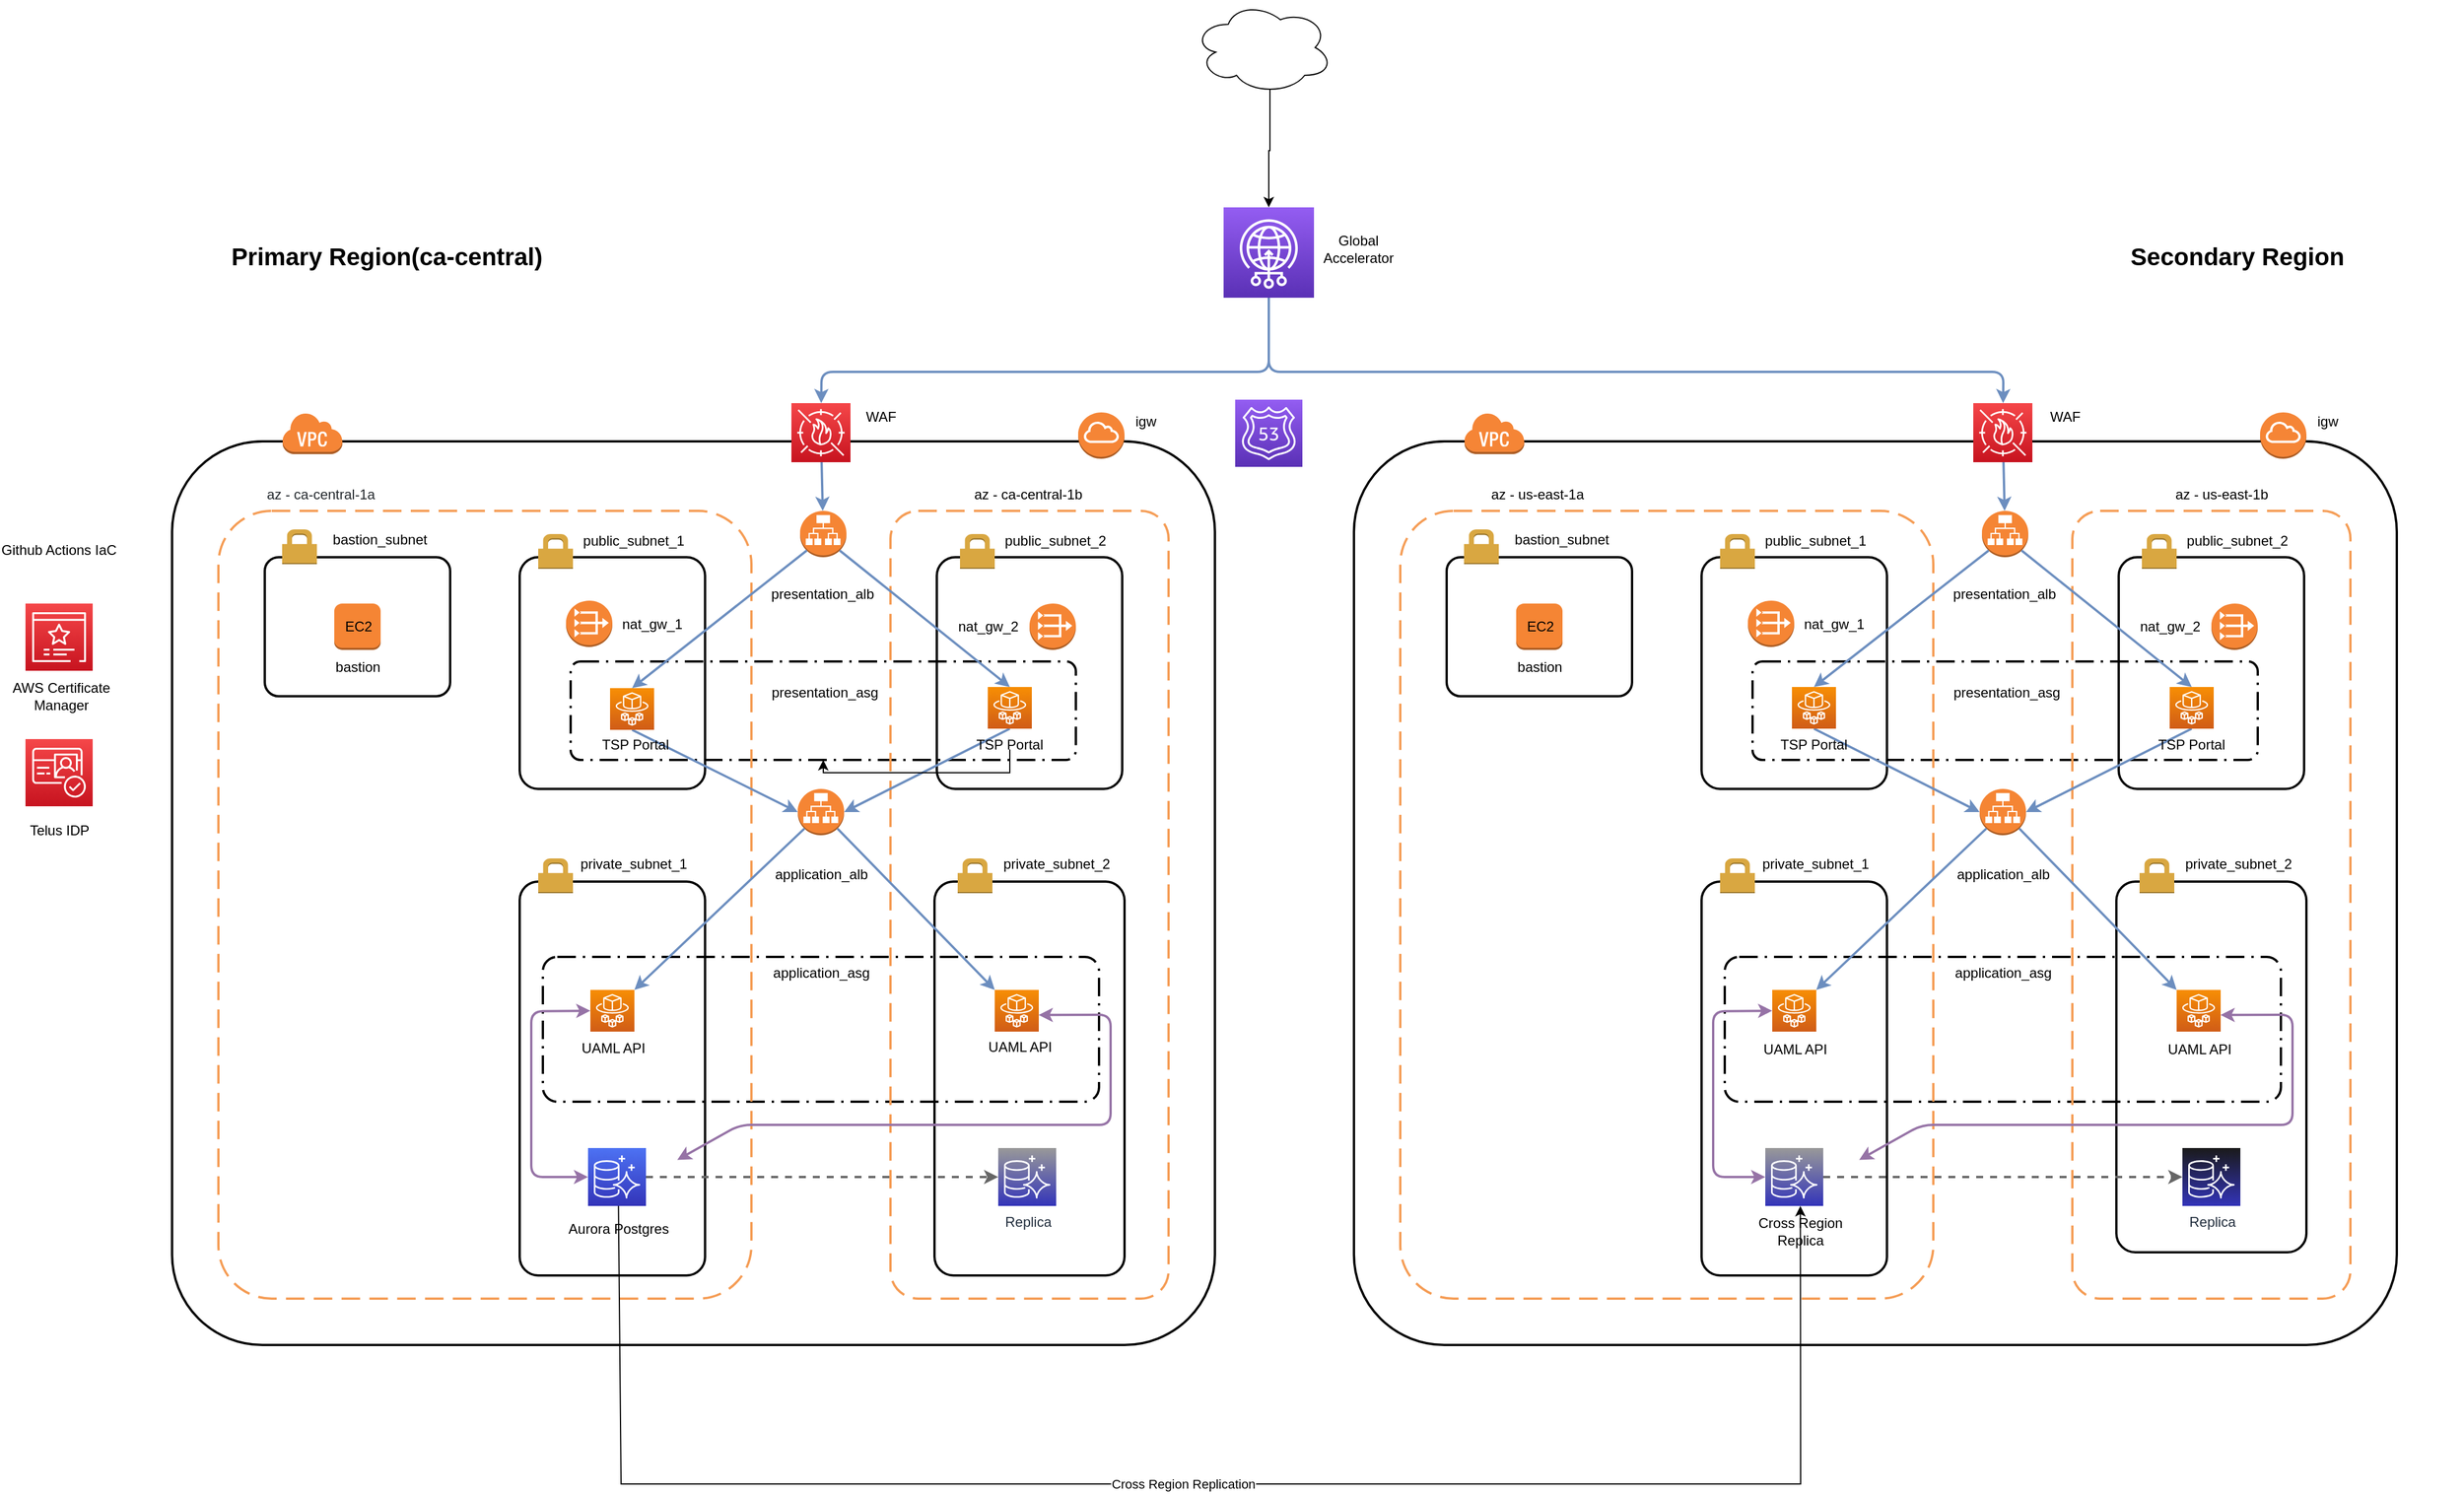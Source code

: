 <mxfile version="21.4.0" type="github">
  <diagram name="Page-1" id="gf-BKuZjwV0Vpxad8Ld4">
    <mxGraphModel dx="1448" dy="1549" grid="1" gridSize="10" guides="1" tooltips="1" connect="1" arrows="1" fold="1" page="1" pageScale="1" pageWidth="1169" pageHeight="827" math="0" shadow="0">
      <root>
        <mxCell id="0" />
        <mxCell id="1" parent="0" />
        <mxCell id="ibBu3tWBld4mr-qCmF8P-2" value="" style="rounded=1;arcSize=10;dashed=0;fillColor=none;gradientColor=none;strokeWidth=2;" parent="1" vertex="1">
          <mxGeometry x="292.5" y="340" width="900" height="780" as="geometry" />
        </mxCell>
        <mxCell id="ibBu3tWBld4mr-qCmF8P-3" value="" style="rounded=1;arcSize=10;dashed=1;fillColor=none;gradientColor=none;dashPattern=8 3 1 3;strokeWidth=2;" parent="1" vertex="1">
          <mxGeometry x="612.5" y="785" width="480" height="125" as="geometry" />
        </mxCell>
        <mxCell id="ibBu3tWBld4mr-qCmF8P-4" value="" style="rounded=1;arcSize=10;dashed=1;fillColor=none;gradientColor=none;dashPattern=8 3 1 3;strokeWidth=2;" parent="1" vertex="1">
          <mxGeometry x="636.5" y="530" width="436" height="85" as="geometry" />
        </mxCell>
        <mxCell id="ibBu3tWBld4mr-qCmF8P-5" value="" style="rounded=1;arcSize=10;dashed=1;strokeColor=#F59D56;fillColor=none;gradientColor=none;dashPattern=8 4;strokeWidth=2;" parent="1" vertex="1">
          <mxGeometry x="332.5" y="400" width="460" height="680" as="geometry" />
        </mxCell>
        <mxCell id="ibBu3tWBld4mr-qCmF8P-6" value="" style="rounded=1;arcSize=10;dashed=0;fillColor=none;gradientColor=none;strokeWidth=2;" parent="1" vertex="1">
          <mxGeometry x="592.5" y="440" width="160" height="200" as="geometry" />
        </mxCell>
        <mxCell id="ibBu3tWBld4mr-qCmF8P-7" value="" style="outlineConnect=0;dashed=0;verticalLabelPosition=bottom;verticalAlign=top;align=center;html=1;shape=mxgraph.aws3.internet_gateway;fillColor=#F58536;gradientColor=none;" parent="1" vertex="1">
          <mxGeometry x="1074.5" y="315" width="40" height="40" as="geometry" />
        </mxCell>
        <mxCell id="ibBu3tWBld4mr-qCmF8P-8" value="" style="outlineConnect=0;dashed=0;verticalLabelPosition=bottom;verticalAlign=top;align=center;html=1;shape=mxgraph.aws3.vpc_nat_gateway;fillColor=#F58534;gradientColor=none;" parent="1" vertex="1">
          <mxGeometry x="632.5" y="477.5" width="40" height="40" as="geometry" />
        </mxCell>
        <mxCell id="ibBu3tWBld4mr-qCmF8P-9" value="" style="dashed=0;html=1;shape=mxgraph.aws3.virtual_private_cloud;fillColor=#F58536;gradientColor=none;dashed=0;" parent="1" vertex="1">
          <mxGeometry x="387.5" y="315" width="52" height="36" as="geometry" />
        </mxCell>
        <mxCell id="ibBu3tWBld4mr-qCmF8P-10" value="" style="rounded=1;arcSize=10;dashed=1;strokeColor=#F59D56;fillColor=none;gradientColor=none;dashPattern=8 4;strokeWidth=2;" parent="1" vertex="1">
          <mxGeometry x="912.5" y="400" width="240" height="680" as="geometry" />
        </mxCell>
        <mxCell id="ibBu3tWBld4mr-qCmF8P-11" value="" style="dashed=0;html=1;shape=mxgraph.aws3.permissions;fillColor=#D9A741;gradientColor=none;dashed=0;" parent="1" vertex="1">
          <mxGeometry x="608.5" y="420" width="30" height="30" as="geometry" />
        </mxCell>
        <mxCell id="ibBu3tWBld4mr-qCmF8P-12" value="" style="rounded=1;arcSize=10;dashed=0;fillColor=none;gradientColor=none;strokeWidth=2;" parent="1" vertex="1">
          <mxGeometry x="952.5" y="440" width="160" height="200" as="geometry" />
        </mxCell>
        <mxCell id="ibBu3tWBld4mr-qCmF8P-13" value="" style="dashed=0;html=1;shape=mxgraph.aws3.permissions;fillColor=#D9A741;gradientColor=none;dashed=0;" parent="1" vertex="1">
          <mxGeometry x="972.5" y="420" width="30" height="30" as="geometry" />
        </mxCell>
        <mxCell id="ibBu3tWBld4mr-qCmF8P-14" value="" style="rounded=1;arcSize=10;dashed=0;fillColor=none;gradientColor=none;strokeWidth=2;" parent="1" vertex="1">
          <mxGeometry x="592.5" y="720" width="160" height="340" as="geometry" />
        </mxCell>
        <mxCell id="ibBu3tWBld4mr-qCmF8P-15" value="" style="dashed=0;html=1;shape=mxgraph.aws3.permissions;fillColor=#D9A741;gradientColor=none;dashed=0;" parent="1" vertex="1">
          <mxGeometry x="608.5" y="700" width="30" height="30" as="geometry" />
        </mxCell>
        <mxCell id="ibBu3tWBld4mr-qCmF8P-16" value="" style="rounded=1;arcSize=10;dashed=0;fillColor=none;gradientColor=none;strokeWidth=2;" parent="1" vertex="1">
          <mxGeometry x="950.5" y="720" width="164" height="340" as="geometry" />
        </mxCell>
        <mxCell id="ibBu3tWBld4mr-qCmF8P-17" value="" style="dashed=0;html=1;shape=mxgraph.aws3.permissions;fillColor=#D9A741;gradientColor=none;dashed=0;" parent="1" vertex="1">
          <mxGeometry x="970.5" y="700" width="30" height="30" as="geometry" />
        </mxCell>
        <mxCell id="ibBu3tWBld4mr-qCmF8P-18" value="" style="outlineConnect=0;dashed=0;verticalLabelPosition=bottom;verticalAlign=top;align=center;html=1;shape=mxgraph.aws3.vpc_nat_gateway;fillColor=#F58534;gradientColor=none;" parent="1" vertex="1">
          <mxGeometry x="1032.5" y="480" width="40" height="40" as="geometry" />
        </mxCell>
        <mxCell id="ibBu3tWBld4mr-qCmF8P-21" value="" style="outlineConnect=0;dashed=0;verticalLabelPosition=bottom;verticalAlign=top;align=center;html=1;shape=mxgraph.aws3.application_load_balancer;fillColor=#F58534;gradientColor=none;" parent="1" vertex="1">
          <mxGeometry x="834.5" y="400" width="40" height="40" as="geometry" />
        </mxCell>
        <mxCell id="ibBu3tWBld4mr-qCmF8P-22" value="" style="outlineConnect=0;dashed=0;verticalLabelPosition=bottom;verticalAlign=top;align=center;html=1;shape=mxgraph.aws3.application_load_balancer;fillColor=#F58534;gradientColor=none;" parent="1" vertex="1">
          <mxGeometry x="832.5" y="640" width="40" height="40" as="geometry" />
        </mxCell>
        <mxCell id="ibBu3tWBld4mr-qCmF8P-23" value="" style="endArrow=classic;html=1;exitX=0.145;exitY=0.855;exitDx=0;exitDy=0;exitPerimeter=0;strokeWidth=2;fillColor=#dae8fc;strokeColor=#6c8ebf;entryX=0.5;entryY=0;entryDx=0;entryDy=0;entryPerimeter=0;" parent="1" source="ibBu3tWBld4mr-qCmF8P-21" edge="1" target="ibBu3tWBld4mr-qCmF8P-76">
          <mxGeometry width="50" height="50" relative="1" as="geometry">
            <mxPoint x="832.5" y="500" as="sourcePoint" />
            <mxPoint x="692.5" y="560" as="targetPoint" />
          </mxGeometry>
        </mxCell>
        <mxCell id="ibBu3tWBld4mr-qCmF8P-24" value="" style="endArrow=classic;html=1;exitX=0.855;exitY=0.855;exitDx=0;exitDy=0;exitPerimeter=0;entryX=0.5;entryY=0;entryDx=0;entryDy=0;entryPerimeter=0;strokeWidth=2;fillColor=#dae8fc;strokeColor=#6c8ebf;" parent="1" source="ibBu3tWBld4mr-qCmF8P-21" edge="1" target="ibBu3tWBld4mr-qCmF8P-78">
          <mxGeometry width="50" height="50" relative="1" as="geometry">
            <mxPoint x="822.5" y="530" as="sourcePoint" />
            <mxPoint x="1012.5" y="560" as="targetPoint" />
          </mxGeometry>
        </mxCell>
        <mxCell id="ibBu3tWBld4mr-qCmF8P-25" value="" style="endArrow=classic;html=1;exitX=0.145;exitY=0.855;exitDx=0;exitDy=0;exitPerimeter=0;entryX=1;entryY=0;entryDx=0;entryDy=0;strokeWidth=2;fillColor=#dae8fc;strokeColor=#6c8ebf;entryPerimeter=0;" parent="1" source="ibBu3tWBld4mr-qCmF8P-22" target="ibBu3tWBld4mr-qCmF8P-66" edge="1">
          <mxGeometry width="50" height="50" relative="1" as="geometry">
            <mxPoint x="522.5" y="1110" as="sourcePoint" />
            <mxPoint x="681.5" y="822" as="targetPoint" />
          </mxGeometry>
        </mxCell>
        <mxCell id="ibBu3tWBld4mr-qCmF8P-26" value="" style="endArrow=classic;html=1;exitX=0.855;exitY=0.855;exitDx=0;exitDy=0;exitPerimeter=0;entryX=0;entryY=0;entryDx=0;entryDy=0;entryPerimeter=0;strokeWidth=2;fillColor=#dae8fc;strokeColor=#6c8ebf;" parent="1" source="ibBu3tWBld4mr-qCmF8P-22" target="ibBu3tWBld4mr-qCmF8P-69" edge="1">
          <mxGeometry width="50" height="50" relative="1" as="geometry">
            <mxPoint x="822.5" y="760" as="sourcePoint" />
            <mxPoint x="1020.5" y="824.5" as="targetPoint" />
          </mxGeometry>
        </mxCell>
        <mxCell id="ibBu3tWBld4mr-qCmF8P-27" value="" style="endArrow=classic;html=1;strokeWidth=2;fillColor=#dae8fc;strokeColor=#6c8ebf;" parent="1" source="NAflZjk8BzPBNZpsXSza-2" target="ibBu3tWBld4mr-qCmF8P-21" edge="1">
          <mxGeometry width="50" height="50" relative="1" as="geometry">
            <mxPoint x="854.5" y="310" as="sourcePoint" />
            <mxPoint x="572.5" y="1060" as="targetPoint" />
          </mxGeometry>
        </mxCell>
        <mxCell id="A2ULi18Q9b9GqN2XgIJL-15" style="edgeStyle=orthogonalEdgeStyle;rounded=0;orthogonalLoop=1;jettySize=auto;html=1;exitX=0.55;exitY=0.95;exitDx=0;exitDy=0;exitPerimeter=0;entryX=0.5;entryY=0;entryDx=0;entryDy=0;entryPerimeter=0;" parent="1" source="ibBu3tWBld4mr-qCmF8P-28" target="A2ULi18Q9b9GqN2XgIJL-12" edge="1">
          <mxGeometry relative="1" as="geometry" />
        </mxCell>
        <mxCell id="ibBu3tWBld4mr-qCmF8P-28" value="" style="ellipse;shape=cloud;whiteSpace=wrap;html=1;" parent="1" vertex="1">
          <mxGeometry x="1174" y="-40" width="120" height="80" as="geometry" />
        </mxCell>
        <mxCell id="ibBu3tWBld4mr-qCmF8P-29" value="" style="endArrow=classic;html=1;strokeWidth=2;exitX=0.5;exitY=1;exitDx=0;exitDy=0;exitPerimeter=0;entryX=0;entryY=0.5;entryDx=0;entryDy=0;entryPerimeter=0;fillColor=#dae8fc;strokeColor=#6c8ebf;" parent="1" target="ibBu3tWBld4mr-qCmF8P-22" edge="1" source="ibBu3tWBld4mr-qCmF8P-76">
          <mxGeometry width="50" height="50" relative="1" as="geometry">
            <mxPoint x="692.5" y="600" as="sourcePoint" />
            <mxPoint x="692.5" y="650" as="targetPoint" />
          </mxGeometry>
        </mxCell>
        <mxCell id="ibBu3tWBld4mr-qCmF8P-30" value="" style="endArrow=classic;html=1;strokeWidth=2;exitX=0.5;exitY=1;exitDx=0;exitDy=0;exitPerimeter=0;entryX=1;entryY=0.5;entryDx=0;entryDy=0;entryPerimeter=0;fillColor=#dae8fc;strokeColor=#6c8ebf;" parent="1" target="ibBu3tWBld4mr-qCmF8P-22" edge="1" source="ibBu3tWBld4mr-qCmF8P-78">
          <mxGeometry width="50" height="50" relative="1" as="geometry">
            <mxPoint x="1012.5" y="600" as="sourcePoint" />
            <mxPoint x="1002.5" y="650" as="targetPoint" />
          </mxGeometry>
        </mxCell>
        <mxCell id="ibBu3tWBld4mr-qCmF8P-31" value="" style="endArrow=classic;startArrow=classic;html=1;strokeWidth=2;fillColor=#e1d5e7;strokeColor=#9673a6;entryX=0;entryY=0.5;entryDx=0;entryDy=0;entryPerimeter=0;exitX=0;exitY=0.5;exitDx=0;exitDy=0;exitPerimeter=0;" parent="1" source="A2ULi18Q9b9GqN2XgIJL-1" target="ibBu3tWBld4mr-qCmF8P-66" edge="1">
          <mxGeometry width="50" height="50" relative="1" as="geometry">
            <mxPoint x="656" y="975.249" as="sourcePoint" />
            <mxPoint x="654.5" y="832" as="targetPoint" />
            <Array as="points">
              <mxPoint x="602.5" y="975" />
              <mxPoint x="602.5" y="832" />
            </Array>
          </mxGeometry>
        </mxCell>
        <mxCell id="ibBu3tWBld4mr-qCmF8P-32" value="" style="endArrow=classic;startArrow=classic;html=1;strokeWidth=2;fillColor=#e1d5e7;strokeColor=#9673a6;exitX=1;exitY=0.22;exitDx=0;exitDy=0;exitPerimeter=0;entryX=0.997;entryY=0.601;entryDx=0;entryDy=0;entryPerimeter=0;" parent="1" target="ibBu3tWBld4mr-qCmF8P-69" edge="1">
          <mxGeometry width="50" height="50" relative="1" as="geometry">
            <mxPoint x="728.5" y="960.22" as="sourcePoint" />
            <mxPoint x="1047.5" y="834.5" as="targetPoint" />
            <Array as="points">
              <mxPoint x="782.5" y="930" />
              <mxPoint x="1102.5" y="930" />
              <mxPoint x="1102.5" y="835" />
            </Array>
          </mxGeometry>
        </mxCell>
        <mxCell id="ibBu3tWBld4mr-qCmF8P-33" value="" style="endArrow=classic;startArrow=none;html=1;strokeWidth=2;dashed=1;fillColor=#f5f5f5;strokeColor=#666666;entryX=0;entryY=0.5;entryDx=0;entryDy=0;entryPerimeter=0;endFill=1;startFill=0;exitX=1;exitY=0.5;exitDx=0;exitDy=0;exitPerimeter=0;" parent="1" source="A2ULi18Q9b9GqN2XgIJL-1" target="A2ULi18Q9b9GqN2XgIJL-3" edge="1">
          <mxGeometry width="50" height="50" relative="1" as="geometry">
            <mxPoint x="699.5" y="975.35" as="sourcePoint" />
            <mxPoint x="999" y="975.35" as="targetPoint" />
          </mxGeometry>
        </mxCell>
        <mxCell id="ibBu3tWBld4mr-qCmF8P-34" value="public_subnet_1" style="text;html=1;strokeColor=none;fillColor=none;align=center;verticalAlign=middle;whiteSpace=wrap;rounded=0;" parent="1" vertex="1">
          <mxGeometry x="670.5" y="416" width="40" height="20" as="geometry" />
        </mxCell>
        <mxCell id="ibBu3tWBld4mr-qCmF8P-35" value="public_subnet_2" style="text;html=1;strokeColor=none;fillColor=none;align=center;verticalAlign=middle;whiteSpace=wrap;rounded=0;" parent="1" vertex="1">
          <mxGeometry x="1034.5" y="416" width="40" height="20" as="geometry" />
        </mxCell>
        <mxCell id="ibBu3tWBld4mr-qCmF8P-36" value="private_subnet_1" style="text;html=1;strokeColor=none;fillColor=none;align=center;verticalAlign=middle;whiteSpace=wrap;rounded=0;" parent="1" vertex="1">
          <mxGeometry x="670.5" y="695" width="40" height="20" as="geometry" />
        </mxCell>
        <mxCell id="ibBu3tWBld4mr-qCmF8P-37" value="private_subnet_2" style="text;html=1;strokeColor=none;fillColor=none;align=center;verticalAlign=middle;whiteSpace=wrap;rounded=0;" parent="1" vertex="1">
          <mxGeometry x="1035.5" y="695" width="40" height="20" as="geometry" />
        </mxCell>
        <mxCell id="ibBu3tWBld4mr-qCmF8P-38" value="" style="rounded=1;arcSize=10;dashed=0;fillColor=none;gradientColor=none;strokeWidth=2;" parent="1" vertex="1">
          <mxGeometry x="372.5" y="440" width="160" height="120" as="geometry" />
        </mxCell>
        <mxCell id="ibBu3tWBld4mr-qCmF8P-39" value="" style="dashed=0;html=1;shape=mxgraph.aws3.permissions;fillColor=#D9A741;gradientColor=none;dashed=0;" parent="1" vertex="1">
          <mxGeometry x="387.5" y="416" width="30" height="30" as="geometry" />
        </mxCell>
        <mxCell id="ibBu3tWBld4mr-qCmF8P-40" value="bastion_subnet" style="text;html=1;strokeColor=none;fillColor=none;align=center;verticalAlign=middle;whiteSpace=wrap;rounded=0;" parent="1" vertex="1">
          <mxGeometry x="451.5" y="415" width="40" height="20" as="geometry" />
        </mxCell>
        <mxCell id="ibBu3tWBld4mr-qCmF8P-41" value="EC2" style="outlineConnect=0;dashed=0;verticalLabelPosition=middle;verticalAlign=middle;align=center;html=1;shape=mxgraph.aws3.instance;fillColor=#F58534;gradientColor=none;labelPosition=center;" parent="1" vertex="1">
          <mxGeometry x="432.5" y="480" width="40" height="40" as="geometry" />
        </mxCell>
        <mxCell id="ibBu3tWBld4mr-qCmF8P-42" value="igw" style="text;html=1;strokeColor=none;fillColor=none;align=center;verticalAlign=middle;whiteSpace=wrap;rounded=0;" parent="1" vertex="1">
          <mxGeometry x="1112.5" y="313" width="40" height="20" as="geometry" />
        </mxCell>
        <mxCell id="ibBu3tWBld4mr-qCmF8P-43" value="nat_gw_1" style="text;html=1;strokeColor=none;fillColor=none;align=center;verticalAlign=middle;whiteSpace=wrap;rounded=0;" parent="1" vertex="1">
          <mxGeometry x="686.5" y="487.5" width="40" height="20" as="geometry" />
        </mxCell>
        <mxCell id="ibBu3tWBld4mr-qCmF8P-44" value="nat_gw_2" style="text;html=1;strokeColor=none;fillColor=none;align=center;verticalAlign=middle;whiteSpace=wrap;rounded=0;" parent="1" vertex="1">
          <mxGeometry x="976.5" y="490" width="40" height="20" as="geometry" />
        </mxCell>
        <mxCell id="ibBu3tWBld4mr-qCmF8P-45" value="presentation_asg" style="text;html=1;strokeColor=none;fillColor=none;align=center;verticalAlign=middle;whiteSpace=wrap;rounded=0;" parent="1" vertex="1">
          <mxGeometry x="835.5" y="547" width="40" height="20" as="geometry" />
        </mxCell>
        <mxCell id="ibBu3tWBld4mr-qCmF8P-46" value="application_asg" style="text;html=1;strokeColor=none;fillColor=none;align=center;verticalAlign=middle;whiteSpace=wrap;rounded=0;" parent="1" vertex="1">
          <mxGeometry x="832.5" y="789" width="40" height="20" as="geometry" />
        </mxCell>
        <mxCell id="ibBu3tWBld4mr-qCmF8P-47" value="presentation_alb" style="text;html=1;strokeColor=none;fillColor=none;align=center;verticalAlign=middle;whiteSpace=wrap;rounded=0;" parent="1" vertex="1">
          <mxGeometry x="833.5" y="462" width="40" height="20" as="geometry" />
        </mxCell>
        <mxCell id="ibBu3tWBld4mr-qCmF8P-48" value="application_alb" style="text;html=1;" parent="1" vertex="1">
          <mxGeometry x="810.5" y="700" width="110" height="30" as="geometry" />
        </mxCell>
        <mxCell id="ibBu3tWBld4mr-qCmF8P-49" value="&lt;span style=&quot;color: rgb(36 , 41 , 46) ; font-family: , &amp;quot;consolas&amp;quot; , &amp;quot;liberation mono&amp;quot; , &amp;quot;menlo&amp;quot; , monospace ; white-space: pre ; background-color: rgb(255 , 255 , 255)&quot;&gt;az - ca-central-1a&lt;/span&gt;" style="text;html=1;strokeColor=none;fillColor=none;align=center;verticalAlign=middle;whiteSpace=wrap;rounded=0;" parent="1" vertex="1">
          <mxGeometry x="400.5" y="376" width="40" height="20" as="geometry" />
        </mxCell>
        <mxCell id="ibBu3tWBld4mr-qCmF8P-50" value="az - ca-central-1b" style="text;html=1;strokeColor=none;fillColor=none;align=center;verticalAlign=middle;whiteSpace=wrap;rounded=0;" parent="1" vertex="1">
          <mxGeometry x="980" y="376" width="102.5" height="20" as="geometry" />
        </mxCell>
        <mxCell id="ibBu3tWBld4mr-qCmF8P-51" value="Aurora Postgres" style="text;html=1;strokeColor=none;fillColor=none;align=center;verticalAlign=middle;whiteSpace=wrap;rounded=0;" parent="1" vertex="1">
          <mxGeometry x="632.75" y="1010" width="90" height="20" as="geometry" />
        </mxCell>
        <mxCell id="ibBu3tWBld4mr-qCmF8P-55" value="UAML API" style="text;html=1;strokeColor=none;fillColor=none;align=center;verticalAlign=middle;whiteSpace=wrap;rounded=0;" parent="1" vertex="1">
          <mxGeometry x="643.25" y="859" width="60.75" height="9" as="geometry" />
        </mxCell>
        <mxCell id="ibBu3tWBld4mr-qCmF8P-59" value="Primary Region(ca-central)" style="text;html=1;strokeColor=none;fillColor=none;align=center;verticalAlign=middle;whiteSpace=wrap;rounded=0;fontStyle=1;fontSize=21;" parent="1" vertex="1">
          <mxGeometry x="282.5" y="170" width="390" height="20" as="geometry" />
        </mxCell>
        <mxCell id="ibBu3tWBld4mr-qCmF8P-65" value="bastion" style="text;html=1;strokeColor=none;fillColor=none;align=center;verticalAlign=middle;whiteSpace=wrap;rounded=0;fontSize=12;" parent="1" vertex="1">
          <mxGeometry x="432.5" y="525" width="40" height="20" as="geometry" />
        </mxCell>
        <mxCell id="ibBu3tWBld4mr-qCmF8P-66" value="" style="sketch=0;points=[[0,0,0],[0.25,0,0],[0.5,0,0],[0.75,0,0],[1,0,0],[0,1,0],[0.25,1,0],[0.5,1,0],[0.75,1,0],[1,1,0],[0,0.25,0],[0,0.5,0],[0,0.75,0],[1,0.25,0],[1,0.5,0],[1,0.75,0]];outlineConnect=0;fontColor=#232F3E;gradientColor=#F78E04;gradientDirection=north;fillColor=#D05C17;strokeColor=#ffffff;dashed=0;verticalLabelPosition=bottom;verticalAlign=top;align=center;html=1;fontSize=12;fontStyle=0;aspect=fixed;shape=mxgraph.aws4.resourceIcon;resIcon=mxgraph.aws4.fargate;" parent="1" vertex="1">
          <mxGeometry x="653.5" y="813.5" width="38" height="36" as="geometry" />
        </mxCell>
        <mxCell id="ibBu3tWBld4mr-qCmF8P-69" value="" style="sketch=0;points=[[0,0,0],[0.25,0,0],[0.5,0,0],[0.75,0,0],[1,0,0],[0,1,0],[0.25,1,0],[0.5,1,0],[0.75,1,0],[1,1,0],[0,0.25,0],[0,0.5,0],[0,0.75,0],[1,0.25,0],[1,0.5,0],[1,0.75,0]];outlineConnect=0;fontColor=#232F3E;gradientColor=#F78E04;gradientDirection=north;fillColor=#D05C17;strokeColor=#ffffff;dashed=0;verticalLabelPosition=bottom;verticalAlign=top;align=center;html=1;fontSize=12;fontStyle=0;aspect=fixed;shape=mxgraph.aws4.resourceIcon;resIcon=mxgraph.aws4.fargate;" parent="1" vertex="1">
          <mxGeometry x="1002.5" y="813.5" width="38" height="36" as="geometry" />
        </mxCell>
        <mxCell id="ibBu3tWBld4mr-qCmF8P-70" value="UAML API" style="text;html=1;strokeColor=none;fillColor=none;align=center;verticalAlign=middle;whiteSpace=wrap;rounded=0;" parent="1" vertex="1">
          <mxGeometry x="993.25" y="858" width="62.75" height="9" as="geometry" />
        </mxCell>
        <mxCell id="ibBu3tWBld4mr-qCmF8P-76" value="" style="sketch=0;points=[[0,0,0],[0.25,0,0],[0.5,0,0],[0.75,0,0],[1,0,0],[0,1,0],[0.25,1,0],[0.5,1,0],[0.75,1,0],[1,1,0],[0,0.25,0],[0,0.5,0],[0,0.75,0],[1,0.25,0],[1,0.5,0],[1,0.75,0]];outlineConnect=0;fontColor=#232F3E;gradientColor=#F78E04;gradientDirection=north;fillColor=#D05C17;strokeColor=#ffffff;dashed=0;verticalLabelPosition=bottom;verticalAlign=top;align=center;html=1;fontSize=12;fontStyle=0;aspect=fixed;shape=mxgraph.aws4.resourceIcon;resIcon=mxgraph.aws4.fargate;" parent="1" vertex="1">
          <mxGeometry x="670.5" y="553" width="38" height="36" as="geometry" />
        </mxCell>
        <mxCell id="ibBu3tWBld4mr-qCmF8P-78" value="" style="sketch=0;points=[[0,0,0],[0.25,0,0],[0.5,0,0],[0.75,0,0],[1,0,0],[0,1,0],[0.25,1,0],[0.5,1,0],[0.75,1,0],[1,1,0],[0,0.25,0],[0,0.5,0],[0,0.75,0],[1,0.25,0],[1,0.5,0],[1,0.75,0]];outlineConnect=0;fontColor=#232F3E;gradientColor=#F78E04;gradientDirection=north;fillColor=#D05C17;strokeColor=#ffffff;dashed=0;verticalLabelPosition=bottom;verticalAlign=top;align=center;html=1;fontSize=12;fontStyle=0;aspect=fixed;shape=mxgraph.aws4.resourceIcon;resIcon=mxgraph.aws4.fargate;" parent="1" vertex="1">
          <mxGeometry x="996.5" y="552" width="38" height="36" as="geometry" />
        </mxCell>
        <mxCell id="ibBu3tWBld4mr-qCmF8P-79" value="" style="sketch=0;points=[[0,0,0],[0.25,0,0],[0.5,0,0],[0.75,0,0],[1,0,0],[0,1,0],[0.25,1,0],[0.5,1,0],[0.75,1,0],[1,1,0],[0,0.25,0],[0,0.5,0],[0,0.75,0],[1,0.25,0],[1,0.5,0],[1,0.75,0]];outlineConnect=0;fontColor=#232F3E;gradientColor=#945DF2;gradientDirection=north;fillColor=#5A30B5;strokeColor=#ffffff;dashed=0;verticalLabelPosition=bottom;verticalAlign=top;align=center;html=1;fontSize=12;fontStyle=0;aspect=fixed;shape=mxgraph.aws4.resourceIcon;resIcon=mxgraph.aws4.route_53;" parent="1" vertex="1">
          <mxGeometry x="1210" y="304" width="58" height="58" as="geometry" />
        </mxCell>
        <mxCell id="ibBu3tWBld4mr-qCmF8P-80" value="" style="sketch=0;points=[[0,0,0],[0.25,0,0],[0.5,0,0],[0.75,0,0],[1,0,0],[0,1,0],[0.25,1,0],[0.5,1,0],[0.75,1,0],[1,1,0],[0,0.25,0],[0,0.5,0],[0,0.75,0],[1,0.25,0],[1,0.5,0],[1,0.75,0]];outlineConnect=0;fontColor=#232F3E;gradientColor=#F54749;gradientDirection=north;fillColor=#C7131F;strokeColor=#ffffff;dashed=0;verticalLabelPosition=bottom;verticalAlign=top;align=center;html=1;fontSize=12;fontStyle=0;aspect=fixed;shape=mxgraph.aws4.resourceIcon;resIcon=mxgraph.aws4.certificate_manager_3;" parent="1" vertex="1">
          <mxGeometry x="166" y="480" width="58" height="58" as="geometry" />
        </mxCell>
        <mxCell id="ibBu3tWBld4mr-qCmF8P-81" value="" style="sketch=0;points=[[0,0,0],[0.25,0,0],[0.5,0,0],[0.75,0,0],[1,0,0],[0,1,0],[0.25,1,0],[0.5,1,0],[0.75,1,0],[1,1,0],[0,0.25,0],[0,0.5,0],[0,0.75,0],[1,0.25,0],[1,0.5,0],[1,0.75,0]];outlineConnect=0;fontColor=#232F3E;gradientColor=#F54749;gradientDirection=north;fillColor=#C7131F;strokeColor=#ffffff;dashed=0;verticalLabelPosition=bottom;verticalAlign=top;align=center;html=1;fontSize=12;fontStyle=0;aspect=fixed;shape=mxgraph.aws4.resourceIcon;resIcon=mxgraph.aws4.cognito;" parent="1" vertex="1">
          <mxGeometry x="166" y="597" width="58" height="58" as="geometry" />
        </mxCell>
        <mxCell id="NAflZjk8BzPBNZpsXSza-3" value="" style="endArrow=classic;html=1;strokeWidth=2;fillColor=#dae8fc;strokeColor=#6c8ebf;exitX=0.5;exitY=1;exitDx=0;exitDy=0;exitPerimeter=0;" parent="1" source="A2ULi18Q9b9GqN2XgIJL-12" target="NAflZjk8BzPBNZpsXSza-2" edge="1">
          <mxGeometry width="50" height="50" relative="1" as="geometry">
            <mxPoint x="854.5" y="310" as="sourcePoint" />
            <mxPoint x="855" y="400" as="targetPoint" />
            <Array as="points">
              <mxPoint x="1239" y="280" />
              <mxPoint x="853" y="280" />
            </Array>
          </mxGeometry>
        </mxCell>
        <mxCell id="NAflZjk8BzPBNZpsXSza-2" value="" style="sketch=0;points=[[0,0,0],[0.25,0,0],[0.5,0,0],[0.75,0,0],[1,0,0],[0,1,0],[0.25,1,0],[0.5,1,0],[0.75,1,0],[1,1,0],[0,0.25,0],[0,0.5,0],[0,0.75,0],[1,0.25,0],[1,0.5,0],[1,0.75,0]];outlineConnect=0;fontColor=#232F3E;gradientColor=#F54749;gradientDirection=north;fillColor=#C7131F;strokeColor=#ffffff;dashed=0;verticalLabelPosition=bottom;verticalAlign=top;align=center;html=1;fontSize=12;fontStyle=0;aspect=fixed;shape=mxgraph.aws4.resourceIcon;resIcon=mxgraph.aws4.waf;" parent="1" vertex="1">
          <mxGeometry x="827" y="307" width="51" height="51" as="geometry" />
        </mxCell>
        <mxCell id="NAflZjk8BzPBNZpsXSza-5" value="Github Actions IaC" style="shape=image;verticalLabelPosition=bottom;labelBackgroundColor=default;verticalAlign=top;aspect=fixed;imageAspect=0;image=https://seeklogo.com/images/G/github-actions-logo-031704BDC6-seeklogo.com.png;" parent="1" vertex="1">
          <mxGeometry x="170" y="370" width="50" height="50" as="geometry" />
        </mxCell>
        <mxCell id="UGLuprviDHtJ66Gd5Cty-1" value="" style="rounded=1;arcSize=10;dashed=0;fillColor=none;gradientColor=none;strokeWidth=2;" parent="1" vertex="1">
          <mxGeometry x="1312.5" y="340" width="900" height="780" as="geometry" />
        </mxCell>
        <mxCell id="UGLuprviDHtJ66Gd5Cty-2" value="" style="rounded=1;arcSize=10;dashed=1;fillColor=none;gradientColor=none;dashPattern=8 3 1 3;strokeWidth=2;" parent="1" vertex="1">
          <mxGeometry x="1632.5" y="785" width="480" height="125" as="geometry" />
        </mxCell>
        <mxCell id="UGLuprviDHtJ66Gd5Cty-3" value="" style="rounded=1;arcSize=10;dashed=1;fillColor=none;gradientColor=none;dashPattern=8 3 1 3;strokeWidth=2;" parent="1" vertex="1">
          <mxGeometry x="1656.5" y="530" width="436" height="85" as="geometry" />
        </mxCell>
        <mxCell id="UGLuprviDHtJ66Gd5Cty-4" value="" style="rounded=1;arcSize=10;dashed=1;strokeColor=#F59D56;fillColor=none;gradientColor=none;dashPattern=8 4;strokeWidth=2;" parent="1" vertex="1">
          <mxGeometry x="1352.5" y="400" width="460" height="680" as="geometry" />
        </mxCell>
        <mxCell id="UGLuprviDHtJ66Gd5Cty-5" value="" style="rounded=1;arcSize=10;dashed=0;fillColor=none;gradientColor=none;strokeWidth=2;" parent="1" vertex="1">
          <mxGeometry x="1612.5" y="440" width="160" height="200" as="geometry" />
        </mxCell>
        <mxCell id="UGLuprviDHtJ66Gd5Cty-6" value="" style="outlineConnect=0;dashed=0;verticalLabelPosition=bottom;verticalAlign=top;align=center;html=1;shape=mxgraph.aws3.internet_gateway;fillColor=#F58536;gradientColor=none;" parent="1" vertex="1">
          <mxGeometry x="2094.5" y="315" width="40" height="40" as="geometry" />
        </mxCell>
        <mxCell id="UGLuprviDHtJ66Gd5Cty-7" value="" style="outlineConnect=0;dashed=0;verticalLabelPosition=bottom;verticalAlign=top;align=center;html=1;shape=mxgraph.aws3.vpc_nat_gateway;fillColor=#F58534;gradientColor=none;" parent="1" vertex="1">
          <mxGeometry x="1652.5" y="477.5" width="40" height="40" as="geometry" />
        </mxCell>
        <mxCell id="UGLuprviDHtJ66Gd5Cty-8" value="" style="dashed=0;html=1;shape=mxgraph.aws3.virtual_private_cloud;fillColor=#F58536;gradientColor=none;dashed=0;" parent="1" vertex="1">
          <mxGeometry x="1407.5" y="315" width="52" height="36" as="geometry" />
        </mxCell>
        <mxCell id="UGLuprviDHtJ66Gd5Cty-9" value="" style="rounded=1;arcSize=10;dashed=1;strokeColor=#F59D56;fillColor=none;gradientColor=none;dashPattern=8 4;strokeWidth=2;" parent="1" vertex="1">
          <mxGeometry x="1932.5" y="400" width="240" height="680" as="geometry" />
        </mxCell>
        <mxCell id="UGLuprviDHtJ66Gd5Cty-10" value="" style="dashed=0;html=1;shape=mxgraph.aws3.permissions;fillColor=#D9A741;gradientColor=none;dashed=0;" parent="1" vertex="1">
          <mxGeometry x="1628.5" y="420" width="30" height="30" as="geometry" />
        </mxCell>
        <mxCell id="UGLuprviDHtJ66Gd5Cty-11" value="" style="rounded=1;arcSize=10;dashed=0;fillColor=none;gradientColor=none;strokeWidth=2;" parent="1" vertex="1">
          <mxGeometry x="1972.5" y="440" width="160" height="200" as="geometry" />
        </mxCell>
        <mxCell id="UGLuprviDHtJ66Gd5Cty-12" value="" style="dashed=0;html=1;shape=mxgraph.aws3.permissions;fillColor=#D9A741;gradientColor=none;dashed=0;" parent="1" vertex="1">
          <mxGeometry x="1992.5" y="420" width="30" height="30" as="geometry" />
        </mxCell>
        <mxCell id="UGLuprviDHtJ66Gd5Cty-13" value="" style="rounded=1;arcSize=10;dashed=0;fillColor=none;gradientColor=none;strokeWidth=2;" parent="1" vertex="1">
          <mxGeometry x="1612.5" y="720" width="160" height="340" as="geometry" />
        </mxCell>
        <mxCell id="UGLuprviDHtJ66Gd5Cty-14" value="" style="dashed=0;html=1;shape=mxgraph.aws3.permissions;fillColor=#D9A741;gradientColor=none;dashed=0;" parent="1" vertex="1">
          <mxGeometry x="1628.5" y="700" width="30" height="30" as="geometry" />
        </mxCell>
        <mxCell id="UGLuprviDHtJ66Gd5Cty-15" value="" style="rounded=1;arcSize=10;dashed=0;fillColor=none;gradientColor=none;strokeWidth=2;" parent="1" vertex="1">
          <mxGeometry x="1970.5" y="720" width="164" height="320" as="geometry" />
        </mxCell>
        <mxCell id="UGLuprviDHtJ66Gd5Cty-16" value="" style="dashed=0;html=1;shape=mxgraph.aws3.permissions;fillColor=#D9A741;gradientColor=none;dashed=0;" parent="1" vertex="1">
          <mxGeometry x="1990.5" y="700" width="30" height="30" as="geometry" />
        </mxCell>
        <mxCell id="UGLuprviDHtJ66Gd5Cty-17" value="" style="outlineConnect=0;dashed=0;verticalLabelPosition=bottom;verticalAlign=top;align=center;html=1;shape=mxgraph.aws3.vpc_nat_gateway;fillColor=#F58534;gradientColor=none;" parent="1" vertex="1">
          <mxGeometry x="2052.5" y="480" width="40" height="40" as="geometry" />
        </mxCell>
        <mxCell id="UGLuprviDHtJ66Gd5Cty-18" value="" style="outlineConnect=0;dashed=0;verticalLabelPosition=bottom;verticalAlign=top;align=center;html=1;shape=mxgraph.aws3.application_load_balancer;fillColor=#F58534;gradientColor=none;" parent="1" vertex="1">
          <mxGeometry x="1854.5" y="400" width="40" height="40" as="geometry" />
        </mxCell>
        <mxCell id="UGLuprviDHtJ66Gd5Cty-19" value="" style="outlineConnect=0;dashed=0;verticalLabelPosition=bottom;verticalAlign=top;align=center;html=1;shape=mxgraph.aws3.application_load_balancer;fillColor=#F58534;gradientColor=none;" parent="1" vertex="1">
          <mxGeometry x="1852.5" y="640" width="40" height="40" as="geometry" />
        </mxCell>
        <mxCell id="UGLuprviDHtJ66Gd5Cty-20" value="" style="endArrow=classic;html=1;exitX=0.145;exitY=0.855;exitDx=0;exitDy=0;exitPerimeter=0;entryX=0.5;entryY=0;entryDx=0;entryDy=0;entryPerimeter=0;strokeWidth=2;fillColor=#dae8fc;strokeColor=#6c8ebf;" parent="1" source="UGLuprviDHtJ66Gd5Cty-18" edge="1" target="UGLuprviDHtJ66Gd5Cty-57">
          <mxGeometry width="50" height="50" relative="1" as="geometry">
            <mxPoint x="1852.5" y="500" as="sourcePoint" />
            <mxPoint x="1712.5" y="560" as="targetPoint" />
          </mxGeometry>
        </mxCell>
        <mxCell id="UGLuprviDHtJ66Gd5Cty-21" value="" style="endArrow=classic;html=1;exitX=0.855;exitY=0.855;exitDx=0;exitDy=0;exitPerimeter=0;entryX=0.5;entryY=0;entryDx=0;entryDy=0;entryPerimeter=0;strokeWidth=2;fillColor=#dae8fc;strokeColor=#6c8ebf;" parent="1" source="UGLuprviDHtJ66Gd5Cty-18" edge="1" target="UGLuprviDHtJ66Gd5Cty-58">
          <mxGeometry width="50" height="50" relative="1" as="geometry">
            <mxPoint x="1842.5" y="530" as="sourcePoint" />
            <mxPoint x="2032.5" y="560" as="targetPoint" />
          </mxGeometry>
        </mxCell>
        <mxCell id="UGLuprviDHtJ66Gd5Cty-22" value="" style="endArrow=classic;html=1;exitX=0.145;exitY=0.855;exitDx=0;exitDy=0;exitPerimeter=0;entryX=1;entryY=0;entryDx=0;entryDy=0;strokeWidth=2;fillColor=#dae8fc;strokeColor=#6c8ebf;entryPerimeter=0;" parent="1" source="UGLuprviDHtJ66Gd5Cty-19" target="UGLuprviDHtJ66Gd5Cty-52" edge="1">
          <mxGeometry width="50" height="50" relative="1" as="geometry">
            <mxPoint x="1542.5" y="1110" as="sourcePoint" />
            <mxPoint x="1701.5" y="822" as="targetPoint" />
          </mxGeometry>
        </mxCell>
        <mxCell id="UGLuprviDHtJ66Gd5Cty-23" value="" style="endArrow=classic;html=1;exitX=0.855;exitY=0.855;exitDx=0;exitDy=0;exitPerimeter=0;entryX=0;entryY=0;entryDx=0;entryDy=0;entryPerimeter=0;strokeWidth=2;fillColor=#dae8fc;strokeColor=#6c8ebf;" parent="1" source="UGLuprviDHtJ66Gd5Cty-19" target="UGLuprviDHtJ66Gd5Cty-53" edge="1">
          <mxGeometry width="50" height="50" relative="1" as="geometry">
            <mxPoint x="1842.5" y="760" as="sourcePoint" />
            <mxPoint x="2040.5" y="824.5" as="targetPoint" />
          </mxGeometry>
        </mxCell>
        <mxCell id="UGLuprviDHtJ66Gd5Cty-24" value="" style="endArrow=classic;html=1;strokeWidth=2;fillColor=#dae8fc;strokeColor=#6c8ebf;" parent="1" source="UGLuprviDHtJ66Gd5Cty-60" target="UGLuprviDHtJ66Gd5Cty-18" edge="1">
          <mxGeometry width="50" height="50" relative="1" as="geometry">
            <mxPoint x="1874.5" y="310" as="sourcePoint" />
            <mxPoint x="1592.5" y="1060" as="targetPoint" />
          </mxGeometry>
        </mxCell>
        <mxCell id="UGLuprviDHtJ66Gd5Cty-26" value="" style="endArrow=classic;html=1;strokeWidth=2;exitX=0.5;exitY=1;exitDx=0;exitDy=0;exitPerimeter=0;entryX=0;entryY=0.5;entryDx=0;entryDy=0;entryPerimeter=0;fillColor=#dae8fc;strokeColor=#6c8ebf;" parent="1" target="UGLuprviDHtJ66Gd5Cty-19" edge="1" source="UGLuprviDHtJ66Gd5Cty-57">
          <mxGeometry width="50" height="50" relative="1" as="geometry">
            <mxPoint x="1712.5" y="600" as="sourcePoint" />
            <mxPoint x="1712.5" y="650" as="targetPoint" />
          </mxGeometry>
        </mxCell>
        <mxCell id="UGLuprviDHtJ66Gd5Cty-27" value="" style="endArrow=classic;html=1;strokeWidth=2;exitX=0.5;exitY=1;exitDx=0;exitDy=0;exitPerimeter=0;entryX=1;entryY=0.5;entryDx=0;entryDy=0;entryPerimeter=0;fillColor=#dae8fc;strokeColor=#6c8ebf;" parent="1" target="UGLuprviDHtJ66Gd5Cty-19" edge="1" source="UGLuprviDHtJ66Gd5Cty-58">
          <mxGeometry width="50" height="50" relative="1" as="geometry">
            <mxPoint x="2032.5" y="600" as="sourcePoint" />
            <mxPoint x="2022.5" y="650" as="targetPoint" />
          </mxGeometry>
        </mxCell>
        <mxCell id="UGLuprviDHtJ66Gd5Cty-28" value="" style="endArrow=classic;startArrow=classic;html=1;strokeWidth=2;fillColor=#e1d5e7;strokeColor=#9673a6;entryX=0;entryY=0.5;entryDx=0;entryDy=0;entryPerimeter=0;exitX=0;exitY=0.5;exitDx=0;exitDy=0;exitPerimeter=0;" parent="1" source="A2ULi18Q9b9GqN2XgIJL-9" target="UGLuprviDHtJ66Gd5Cty-52" edge="1">
          <mxGeometry width="50" height="50" relative="1" as="geometry">
            <mxPoint x="1676" y="975.249" as="sourcePoint" />
            <mxPoint x="1674.5" y="832" as="targetPoint" />
            <Array as="points">
              <mxPoint x="1622.5" y="975" />
              <mxPoint x="1622.5" y="832" />
            </Array>
          </mxGeometry>
        </mxCell>
        <mxCell id="UGLuprviDHtJ66Gd5Cty-29" value="" style="endArrow=classic;startArrow=classic;html=1;strokeWidth=2;fillColor=#e1d5e7;strokeColor=#9673a6;exitX=1;exitY=0.22;exitDx=0;exitDy=0;exitPerimeter=0;entryX=0.997;entryY=0.601;entryDx=0;entryDy=0;entryPerimeter=0;" parent="1" target="UGLuprviDHtJ66Gd5Cty-53" edge="1">
          <mxGeometry width="50" height="50" relative="1" as="geometry">
            <mxPoint x="1748.5" y="960.22" as="sourcePoint" />
            <mxPoint x="2067.5" y="834.5" as="targetPoint" />
            <Array as="points">
              <mxPoint x="1802.5" y="930" />
              <mxPoint x="2122.5" y="930" />
              <mxPoint x="2122.5" y="835" />
            </Array>
          </mxGeometry>
        </mxCell>
        <mxCell id="UGLuprviDHtJ66Gd5Cty-30" value="" style="endArrow=classic;startArrow=none;html=1;strokeWidth=2;dashed=1;fillColor=#f5f5f5;strokeColor=#666666;entryX=0;entryY=0.5;entryDx=0;entryDy=0;entryPerimeter=0;startFill=0;exitX=1;exitY=0.5;exitDx=0;exitDy=0;exitPerimeter=0;" parent="1" source="A2ULi18Q9b9GqN2XgIJL-9" target="A2ULi18Q9b9GqN2XgIJL-10" edge="1">
          <mxGeometry width="50" height="50" relative="1" as="geometry">
            <mxPoint x="1719.5" y="975.35" as="sourcePoint" />
            <mxPoint x="2019" y="975.35" as="targetPoint" />
          </mxGeometry>
        </mxCell>
        <mxCell id="UGLuprviDHtJ66Gd5Cty-31" value="public_subnet_1" style="text;html=1;strokeColor=none;fillColor=none;align=center;verticalAlign=middle;whiteSpace=wrap;rounded=0;" parent="1" vertex="1">
          <mxGeometry x="1690.5" y="416" width="40" height="20" as="geometry" />
        </mxCell>
        <mxCell id="UGLuprviDHtJ66Gd5Cty-32" value="public_subnet_2" style="text;html=1;strokeColor=none;fillColor=none;align=center;verticalAlign=middle;whiteSpace=wrap;rounded=0;" parent="1" vertex="1">
          <mxGeometry x="2054.5" y="416" width="40" height="20" as="geometry" />
        </mxCell>
        <mxCell id="UGLuprviDHtJ66Gd5Cty-33" value="private_subnet_1" style="text;html=1;strokeColor=none;fillColor=none;align=center;verticalAlign=middle;whiteSpace=wrap;rounded=0;" parent="1" vertex="1">
          <mxGeometry x="1690.5" y="695" width="40" height="20" as="geometry" />
        </mxCell>
        <mxCell id="UGLuprviDHtJ66Gd5Cty-34" value="private_subnet_2" style="text;html=1;strokeColor=none;fillColor=none;align=center;verticalAlign=middle;whiteSpace=wrap;rounded=0;" parent="1" vertex="1">
          <mxGeometry x="2055.5" y="695" width="40" height="20" as="geometry" />
        </mxCell>
        <mxCell id="UGLuprviDHtJ66Gd5Cty-35" value="" style="rounded=1;arcSize=10;dashed=0;fillColor=none;gradientColor=none;strokeWidth=2;" parent="1" vertex="1">
          <mxGeometry x="1392.5" y="440" width="160" height="120" as="geometry" />
        </mxCell>
        <mxCell id="UGLuprviDHtJ66Gd5Cty-36" value="" style="dashed=0;html=1;shape=mxgraph.aws3.permissions;fillColor=#D9A741;gradientColor=none;dashed=0;" parent="1" vertex="1">
          <mxGeometry x="1407.5" y="416" width="30" height="30" as="geometry" />
        </mxCell>
        <mxCell id="UGLuprviDHtJ66Gd5Cty-37" value="bastion_subnet" style="text;html=1;strokeColor=none;fillColor=none;align=center;verticalAlign=middle;whiteSpace=wrap;rounded=0;" parent="1" vertex="1">
          <mxGeometry x="1471.5" y="415" width="40" height="20" as="geometry" />
        </mxCell>
        <mxCell id="UGLuprviDHtJ66Gd5Cty-38" value="EC2" style="outlineConnect=0;dashed=0;verticalLabelPosition=middle;verticalAlign=middle;align=center;html=1;shape=mxgraph.aws3.instance;fillColor=#F58534;gradientColor=none;labelPosition=center;" parent="1" vertex="1">
          <mxGeometry x="1452.5" y="480" width="40" height="40" as="geometry" />
        </mxCell>
        <mxCell id="UGLuprviDHtJ66Gd5Cty-39" value="igw" style="text;html=1;strokeColor=none;fillColor=none;align=center;verticalAlign=middle;whiteSpace=wrap;rounded=0;" parent="1" vertex="1">
          <mxGeometry x="2132.5" y="313" width="40" height="20" as="geometry" />
        </mxCell>
        <mxCell id="UGLuprviDHtJ66Gd5Cty-40" value="nat_gw_1" style="text;html=1;strokeColor=none;fillColor=none;align=center;verticalAlign=middle;whiteSpace=wrap;rounded=0;" parent="1" vertex="1">
          <mxGeometry x="1706.5" y="487.5" width="40" height="20" as="geometry" />
        </mxCell>
        <mxCell id="UGLuprviDHtJ66Gd5Cty-41" value="nat_gw_2" style="text;html=1;strokeColor=none;fillColor=none;align=center;verticalAlign=middle;whiteSpace=wrap;rounded=0;" parent="1" vertex="1">
          <mxGeometry x="1996.5" y="490" width="40" height="20" as="geometry" />
        </mxCell>
        <mxCell id="UGLuprviDHtJ66Gd5Cty-42" value="presentation_asg" style="text;html=1;strokeColor=none;fillColor=none;align=center;verticalAlign=middle;whiteSpace=wrap;rounded=0;" parent="1" vertex="1">
          <mxGeometry x="1855.5" y="547" width="40" height="20" as="geometry" />
        </mxCell>
        <mxCell id="UGLuprviDHtJ66Gd5Cty-43" value="application_asg" style="text;html=1;strokeColor=none;fillColor=none;align=center;verticalAlign=middle;whiteSpace=wrap;rounded=0;" parent="1" vertex="1">
          <mxGeometry x="1852.5" y="789" width="40" height="20" as="geometry" />
        </mxCell>
        <mxCell id="UGLuprviDHtJ66Gd5Cty-44" value="presentation_alb" style="text;html=1;strokeColor=none;fillColor=none;align=center;verticalAlign=middle;whiteSpace=wrap;rounded=0;" parent="1" vertex="1">
          <mxGeometry x="1853.5" y="462" width="40" height="20" as="geometry" />
        </mxCell>
        <mxCell id="UGLuprviDHtJ66Gd5Cty-45" value="application_alb" style="text;html=1;" parent="1" vertex="1">
          <mxGeometry x="1830.5" y="700" width="110" height="30" as="geometry" />
        </mxCell>
        <mxCell id="UGLuprviDHtJ66Gd5Cty-46" value="az - us-east-1a" style="text;html=1;strokeColor=none;fillColor=none;align=center;verticalAlign=middle;whiteSpace=wrap;rounded=0;" parent="1" vertex="1">
          <mxGeometry x="1420.5" y="376" width="99.5" height="20" as="geometry" />
        </mxCell>
        <mxCell id="UGLuprviDHtJ66Gd5Cty-47" value="az - us-east-1b" style="text;html=1;strokeColor=none;fillColor=none;align=center;verticalAlign=middle;whiteSpace=wrap;rounded=0;" parent="1" vertex="1">
          <mxGeometry x="2020" y="376" width="82.5" height="20" as="geometry" />
        </mxCell>
        <mxCell id="UGLuprviDHtJ66Gd5Cty-48" value="Cross Region Replica" style="text;html=1;strokeColor=none;fillColor=none;align=center;verticalAlign=middle;whiteSpace=wrap;rounded=0;" parent="1" vertex="1">
          <mxGeometry x="1652.75" y="1012" width="90" height="20" as="geometry" />
        </mxCell>
        <mxCell id="UGLuprviDHtJ66Gd5Cty-49" value="UAML API" style="text;html=1;strokeColor=none;fillColor=none;align=center;verticalAlign=middle;whiteSpace=wrap;rounded=0;" parent="1" vertex="1">
          <mxGeometry x="1663.25" y="860" width="60.75" height="9" as="geometry" />
        </mxCell>
        <mxCell id="UGLuprviDHtJ66Gd5Cty-50" value="Secondary Region" style="text;html=1;strokeColor=none;fillColor=none;align=center;verticalAlign=middle;whiteSpace=wrap;rounded=0;fontStyle=1;fontSize=21;" parent="1" vertex="1">
          <mxGeometry x="1879.5" y="170" width="390" height="20" as="geometry" />
        </mxCell>
        <mxCell id="UGLuprviDHtJ66Gd5Cty-51" value="bastion" style="text;html=1;strokeColor=none;fillColor=none;align=center;verticalAlign=middle;whiteSpace=wrap;rounded=0;fontSize=12;" parent="1" vertex="1">
          <mxGeometry x="1452.5" y="525" width="40" height="20" as="geometry" />
        </mxCell>
        <mxCell id="UGLuprviDHtJ66Gd5Cty-52" value="" style="sketch=0;points=[[0,0,0],[0.25,0,0],[0.5,0,0],[0.75,0,0],[1,0,0],[0,1,0],[0.25,1,0],[0.5,1,0],[0.75,1,0],[1,1,0],[0,0.25,0],[0,0.5,0],[0,0.75,0],[1,0.25,0],[1,0.5,0],[1,0.75,0]];outlineConnect=0;fontColor=#232F3E;gradientColor=#F78E04;gradientDirection=north;fillColor=#D05C17;strokeColor=#ffffff;dashed=0;verticalLabelPosition=bottom;verticalAlign=top;align=center;html=1;fontSize=12;fontStyle=0;aspect=fixed;shape=mxgraph.aws4.resourceIcon;resIcon=mxgraph.aws4.fargate;" parent="1" vertex="1">
          <mxGeometry x="1673.5" y="813.5" width="38" height="36" as="geometry" />
        </mxCell>
        <mxCell id="UGLuprviDHtJ66Gd5Cty-53" value="" style="sketch=0;points=[[0,0,0],[0.25,0,0],[0.5,0,0],[0.75,0,0],[1,0,0],[0,1,0],[0.25,1,0],[0.5,1,0],[0.75,1,0],[1,1,0],[0,0.25,0],[0,0.5,0],[0,0.75,0],[1,0.25,0],[1,0.5,0],[1,0.75,0]];outlineConnect=0;fontColor=#232F3E;gradientColor=#F78E04;gradientDirection=north;fillColor=#D05C17;strokeColor=#ffffff;dashed=0;verticalLabelPosition=bottom;verticalAlign=top;align=center;html=1;fontSize=12;fontStyle=0;aspect=fixed;shape=mxgraph.aws4.resourceIcon;resIcon=mxgraph.aws4.fargate;" parent="1" vertex="1">
          <mxGeometry x="2022.5" y="813.5" width="38" height="36" as="geometry" />
        </mxCell>
        <mxCell id="UGLuprviDHtJ66Gd5Cty-54" value="UAML API" style="text;html=1;strokeColor=none;fillColor=none;align=center;verticalAlign=middle;whiteSpace=wrap;rounded=0;" parent="1" vertex="1">
          <mxGeometry x="2011.25" y="860" width="62.75" height="9" as="geometry" />
        </mxCell>
        <mxCell id="UGLuprviDHtJ66Gd5Cty-57" value="" style="sketch=0;points=[[0,0,0],[0.25,0,0],[0.5,0,0],[0.75,0,0],[1,0,0],[0,1,0],[0.25,1,0],[0.5,1,0],[0.75,1,0],[1,1,0],[0,0.25,0],[0,0.5,0],[0,0.75,0],[1,0.25,0],[1,0.5,0],[1,0.75,0]];outlineConnect=0;fontColor=#232F3E;gradientColor=#F78E04;gradientDirection=north;fillColor=#D05C17;strokeColor=#ffffff;dashed=0;verticalLabelPosition=bottom;verticalAlign=top;align=center;html=1;fontSize=12;fontStyle=0;aspect=fixed;shape=mxgraph.aws4.resourceIcon;resIcon=mxgraph.aws4.fargate;" parent="1" vertex="1">
          <mxGeometry x="1690.5" y="552" width="38" height="36" as="geometry" />
        </mxCell>
        <mxCell id="UGLuprviDHtJ66Gd5Cty-58" value="" style="sketch=0;points=[[0,0,0],[0.25,0,0],[0.5,0,0],[0.75,0,0],[1,0,0],[0,1,0],[0.25,1,0],[0.5,1,0],[0.75,1,0],[1,1,0],[0,0.25,0],[0,0.5,0],[0,0.75,0],[1,0.25,0],[1,0.5,0],[1,0.75,0]];outlineConnect=0;fontColor=#232F3E;gradientColor=#F78E04;gradientDirection=north;fillColor=#D05C17;strokeColor=#ffffff;dashed=0;verticalLabelPosition=bottom;verticalAlign=top;align=center;html=1;fontSize=12;fontStyle=0;aspect=fixed;shape=mxgraph.aws4.resourceIcon;resIcon=mxgraph.aws4.fargate;" parent="1" vertex="1">
          <mxGeometry x="2016.5" y="552" width="38" height="36" as="geometry" />
        </mxCell>
        <mxCell id="UGLuprviDHtJ66Gd5Cty-59" value="" style="endArrow=classic;html=1;strokeWidth=2;fillColor=#dae8fc;strokeColor=#6c8ebf;exitX=0.5;exitY=1;exitDx=0;exitDy=0;exitPerimeter=0;" parent="1" source="A2ULi18Q9b9GqN2XgIJL-12" target="UGLuprviDHtJ66Gd5Cty-60" edge="1">
          <mxGeometry width="50" height="50" relative="1" as="geometry">
            <mxPoint x="1874.5" y="310" as="sourcePoint" />
            <mxPoint x="1875" y="400" as="targetPoint" />
            <Array as="points">
              <mxPoint x="1239" y="280" />
              <mxPoint x="1560" y="280" />
              <mxPoint x="1873" y="280" />
            </Array>
          </mxGeometry>
        </mxCell>
        <mxCell id="UGLuprviDHtJ66Gd5Cty-60" value="" style="sketch=0;points=[[0,0,0],[0.25,0,0],[0.5,0,0],[0.75,0,0],[1,0,0],[0,1,0],[0.25,1,0],[0.5,1,0],[0.75,1,0],[1,1,0],[0,0.25,0],[0,0.5,0],[0,0.75,0],[1,0.25,0],[1,0.5,0],[1,0.75,0]];outlineConnect=0;fontColor=#232F3E;gradientColor=#F54749;gradientDirection=north;fillColor=#C7131F;strokeColor=#ffffff;dashed=0;verticalLabelPosition=bottom;verticalAlign=top;align=center;html=1;fontSize=12;fontStyle=0;aspect=fixed;shape=mxgraph.aws4.resourceIcon;resIcon=mxgraph.aws4.waf;" parent="1" vertex="1">
          <mxGeometry x="1847" y="307" width="51" height="51" as="geometry" />
        </mxCell>
        <mxCell id="UGLuprviDHtJ66Gd5Cty-61" value="" style="endArrow=classic;html=1;rounded=0;exitX=0.5;exitY=1;exitDx=0;exitDy=0;entryX=0.5;entryY=1;entryDx=0;entryDy=0;entryPerimeter=0;exitPerimeter=0;" parent="1" edge="1">
          <mxGeometry width="50" height="50" relative="1" as="geometry">
            <mxPoint x="677.75" y="1000" as="sourcePoint" />
            <mxPoint x="1697.75" y="1000" as="targetPoint" />
            <Array as="points">
              <mxPoint x="680" y="1240" />
              <mxPoint x="1698" y="1240" />
            </Array>
          </mxGeometry>
        </mxCell>
        <mxCell id="UGLuprviDHtJ66Gd5Cty-63" value="Cross Region Replication" style="edgeLabel;html=1;align=center;verticalAlign=middle;resizable=0;points=[];" parent="UGLuprviDHtJ66Gd5Cty-61" vertex="1" connectable="0">
          <mxGeometry x="-0.032" relative="1" as="geometry">
            <mxPoint as="offset" />
          </mxGeometry>
        </mxCell>
        <mxCell id="A2ULi18Q9b9GqN2XgIJL-1" value="" style="sketch=0;points=[[0,0,0],[0.25,0,0],[0.5,0,0],[0.75,0,0],[1,0,0],[0,1,0],[0.25,1,0],[0.5,1,0],[0.75,1,0],[1,1,0],[0,0.25,0],[0,0.5,0],[0,0.75,0],[1,0.25,0],[1,0.5,0],[1,0.75,0]];outlineConnect=0;fontColor=#232F3E;gradientColor=#4D72F3;gradientDirection=north;fillColor=#3334B9;strokeColor=#ffffff;dashed=0;verticalLabelPosition=bottom;verticalAlign=top;align=center;html=1;fontSize=12;fontStyle=0;aspect=fixed;shape=mxgraph.aws4.resourceIcon;resIcon=mxgraph.aws4.aurora;" parent="1" vertex="1">
          <mxGeometry x="651.5" y="950" width="50" height="50" as="geometry" />
        </mxCell>
        <mxCell id="A2ULi18Q9b9GqN2XgIJL-3" value="Replica" style="sketch=0;points=[[0,0,0],[0.25,0,0],[0.5,0,0],[0.75,0,0],[1,0,0],[0,1,0],[0.25,1,0],[0.5,1,0],[0.75,1,0],[1,1,0],[0,0.25,0],[0,0.5,0],[0,0.75,0],[1,0.25,0],[1,0.5,0],[1,0.75,0]];outlineConnect=0;fontColor=#232F3E;gradientColor=#999999;gradientDirection=north;fillColor=#3334B9;strokeColor=#ffffff;dashed=0;verticalLabelPosition=bottom;verticalAlign=top;align=center;html=1;fontSize=12;fontStyle=0;aspect=fixed;shape=mxgraph.aws4.resourceIcon;resIcon=mxgraph.aws4.aurora;" parent="1" vertex="1">
          <mxGeometry x="1005.5" y="950" width="50" height="50" as="geometry" />
        </mxCell>
        <mxCell id="A2ULi18Q9b9GqN2XgIJL-9" value="" style="sketch=0;points=[[0,0,0],[0.25,0,0],[0.5,0,0],[0.75,0,0],[1,0,0],[0,1,0],[0.25,1,0],[0.5,1,0],[0.75,1,0],[1,1,0],[0,0.25,0],[0,0.5,0],[0,0.75,0],[1,0.25,0],[1,0.5,0],[1,0.75,0]];outlineConnect=0;fontColor=#232F3E;gradientColor=#999999;gradientDirection=north;fillColor=#3334B9;strokeColor=#ffffff;dashed=0;verticalLabelPosition=bottom;verticalAlign=top;align=center;html=1;fontSize=12;fontStyle=0;aspect=fixed;shape=mxgraph.aws4.resourceIcon;resIcon=mxgraph.aws4.aurora;" parent="1" vertex="1">
          <mxGeometry x="1667.5" y="950" width="50" height="50" as="geometry" />
        </mxCell>
        <mxCell id="A2ULi18Q9b9GqN2XgIJL-10" value="Replica" style="sketch=0;points=[[0,0,0],[0.25,0,0],[0.5,0,0],[0.75,0,0],[1,0,0],[0,1,0],[0.25,1,0],[0.5,1,0],[0.75,1,0],[1,1,0],[0,0.25,0],[0,0.5,0],[0,0.75,0],[1,0.25,0],[1,0.5,0],[1,0.75,0]];outlineConnect=0;fontColor=#232F3E;gradientColor=#1A1A1A;gradientDirection=north;fillColor=#3334B9;strokeColor=#ffffff;dashed=0;verticalLabelPosition=bottom;verticalAlign=top;align=center;html=1;fontSize=12;fontStyle=0;aspect=fixed;shape=mxgraph.aws4.resourceIcon;resIcon=mxgraph.aws4.aurora;" parent="1" vertex="1">
          <mxGeometry x="2027.5" y="950" width="50" height="50" as="geometry" />
        </mxCell>
        <mxCell id="A2ULi18Q9b9GqN2XgIJL-12" value="" style="sketch=0;points=[[0,0,0],[0.25,0,0],[0.5,0,0],[0.75,0,0],[1,0,0],[0,1,0],[0.25,1,0],[0.5,1,0],[0.75,1,0],[1,1,0],[0,0.25,0],[0,0.5,0],[0,0.75,0],[1,0.25,0],[1,0.5,0],[1,0.75,0]];outlineConnect=0;fontColor=#232F3E;gradientColor=#945DF2;gradientDirection=north;fillColor=#5A30B5;strokeColor=#ffffff;dashed=0;verticalLabelPosition=bottom;verticalAlign=top;align=center;html=1;fontSize=12;fontStyle=0;aspect=fixed;shape=mxgraph.aws4.resourceIcon;resIcon=mxgraph.aws4.global_accelerator;" parent="1" vertex="1">
          <mxGeometry x="1200" y="138" width="78" height="78" as="geometry" />
        </mxCell>
        <mxCell id="vMHtEO2u9wwgCgYgopus-3" style="edgeStyle=orthogonalEdgeStyle;rounded=0;orthogonalLoop=1;jettySize=auto;html=1;exitX=0.5;exitY=1;exitDx=0;exitDy=0;" edge="1" parent="1" source="vMHtEO2u9wwgCgYgopus-2" target="ibBu3tWBld4mr-qCmF8P-4">
          <mxGeometry relative="1" as="geometry" />
        </mxCell>
        <mxCell id="vMHtEO2u9wwgCgYgopus-1" value="TSP Portal" style="text;html=1;strokeColor=none;fillColor=none;align=center;verticalAlign=middle;whiteSpace=wrap;rounded=0;" vertex="1" parent="1">
          <mxGeometry x="662" y="597" width="60.75" height="9" as="geometry" />
        </mxCell>
        <mxCell id="vMHtEO2u9wwgCgYgopus-2" value="TSP Portal" style="text;html=1;strokeColor=none;fillColor=none;align=center;verticalAlign=middle;whiteSpace=wrap;rounded=0;" vertex="1" parent="1">
          <mxGeometry x="985.13" y="597" width="60.75" height="9" as="geometry" />
        </mxCell>
        <mxCell id="vMHtEO2u9wwgCgYgopus-5" value="TSP Portal" style="text;html=1;strokeColor=none;fillColor=none;align=center;verticalAlign=middle;whiteSpace=wrap;rounded=0;" vertex="1" parent="1">
          <mxGeometry x="1679.12" y="597" width="60.75" height="9" as="geometry" />
        </mxCell>
        <mxCell id="vMHtEO2u9wwgCgYgopus-6" value="TSP Portal" style="text;html=1;strokeColor=none;fillColor=none;align=center;verticalAlign=middle;whiteSpace=wrap;rounded=0;" vertex="1" parent="1">
          <mxGeometry x="2005.12" y="597" width="60.75" height="9" as="geometry" />
        </mxCell>
        <mxCell id="vMHtEO2u9wwgCgYgopus-8" value="WAF" style="text;html=1;strokeColor=none;fillColor=none;align=center;verticalAlign=middle;whiteSpace=wrap;rounded=0;" vertex="1" parent="1">
          <mxGeometry x="874" y="314.5" width="60.75" height="9" as="geometry" />
        </mxCell>
        <mxCell id="vMHtEO2u9wwgCgYgopus-9" value="WAF" style="text;html=1;strokeColor=none;fillColor=none;align=center;verticalAlign=middle;whiteSpace=wrap;rounded=0;" vertex="1" parent="1">
          <mxGeometry x="1895.5" y="314.5" width="60.75" height="9" as="geometry" />
        </mxCell>
        <mxCell id="vMHtEO2u9wwgCgYgopus-10" value="Global Accelerator" style="text;html=1;strokeColor=none;fillColor=none;align=center;verticalAlign=middle;whiteSpace=wrap;rounded=0;" vertex="1" parent="1">
          <mxGeometry x="1286" y="169" width="60.75" height="9" as="geometry" />
        </mxCell>
        <mxCell id="vMHtEO2u9wwgCgYgopus-11" value="Telus IDP" style="text;html=1;strokeColor=none;fillColor=none;align=center;verticalAlign=middle;whiteSpace=wrap;rounded=0;" vertex="1" parent="1">
          <mxGeometry x="164.63" y="671" width="60.75" height="9" as="geometry" />
        </mxCell>
        <mxCell id="vMHtEO2u9wwgCgYgopus-12" value="AWS Certificate Manager" style="text;html=1;strokeColor=none;fillColor=none;align=center;verticalAlign=middle;whiteSpace=wrap;rounded=0;" vertex="1" parent="1">
          <mxGeometry x="150" y="555" width="94" height="9" as="geometry" />
        </mxCell>
      </root>
    </mxGraphModel>
  </diagram>
</mxfile>
